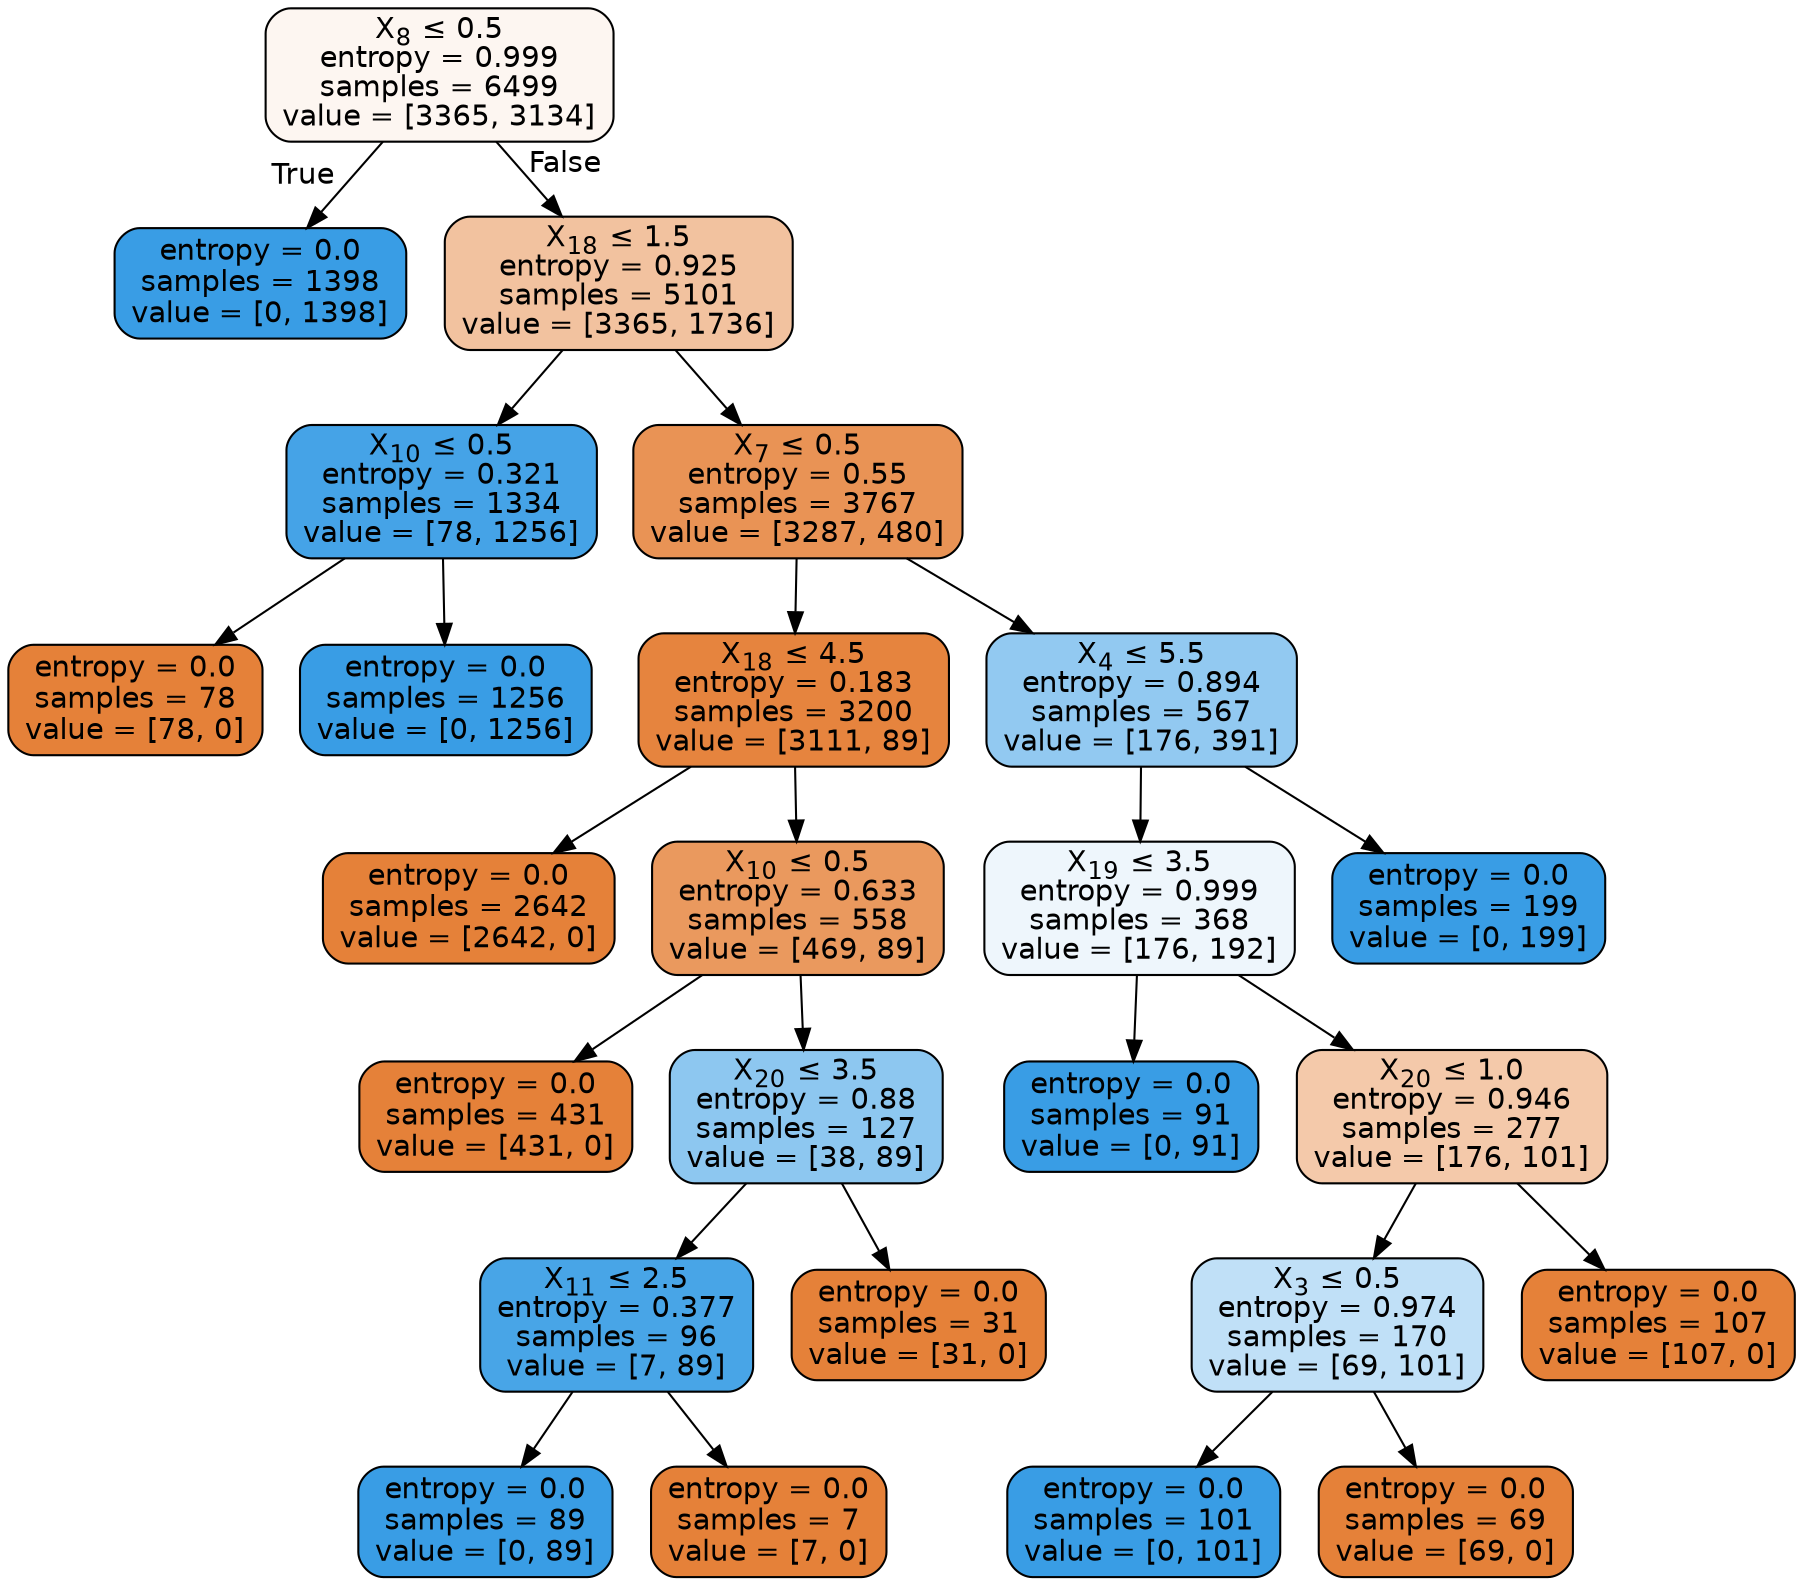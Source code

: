digraph Tree {
node [shape=box, style="filled, rounded", color="black", fontname=helvetica] ;
edge [fontname=helvetica] ;
0 [label=<X<SUB>8</SUB> &le; 0.5<br/>entropy = 0.999<br/>samples = 6499<br/>value = [3365, 3134]>, fillcolor="#e5813912"] ;
1 [label=<entropy = 0.0<br/>samples = 1398<br/>value = [0, 1398]>, fillcolor="#399de5ff"] ;
0 -> 1 [labeldistance=2.5, labelangle=45, headlabel="True"] ;
2 [label=<X<SUB>18</SUB> &le; 1.5<br/>entropy = 0.925<br/>samples = 5101<br/>value = [3365, 1736]>, fillcolor="#e581397b"] ;
0 -> 2 [labeldistance=2.5, labelangle=-45, headlabel="False"] ;
3 [label=<X<SUB>10</SUB> &le; 0.5<br/>entropy = 0.321<br/>samples = 1334<br/>value = [78, 1256]>, fillcolor="#399de5ef"] ;
2 -> 3 ;
4 [label=<entropy = 0.0<br/>samples = 78<br/>value = [78, 0]>, fillcolor="#e58139ff"] ;
3 -> 4 ;
5 [label=<entropy = 0.0<br/>samples = 1256<br/>value = [0, 1256]>, fillcolor="#399de5ff"] ;
3 -> 5 ;
6 [label=<X<SUB>7</SUB> &le; 0.5<br/>entropy = 0.55<br/>samples = 3767<br/>value = [3287, 480]>, fillcolor="#e58139da"] ;
2 -> 6 ;
7 [label=<X<SUB>18</SUB> &le; 4.5<br/>entropy = 0.183<br/>samples = 3200<br/>value = [3111, 89]>, fillcolor="#e58139f8"] ;
6 -> 7 ;
8 [label=<entropy = 0.0<br/>samples = 2642<br/>value = [2642, 0]>, fillcolor="#e58139ff"] ;
7 -> 8 ;
9 [label=<X<SUB>10</SUB> &le; 0.5<br/>entropy = 0.633<br/>samples = 558<br/>value = [469, 89]>, fillcolor="#e58139cf"] ;
7 -> 9 ;
10 [label=<entropy = 0.0<br/>samples = 431<br/>value = [431, 0]>, fillcolor="#e58139ff"] ;
9 -> 10 ;
11 [label=<X<SUB>20</SUB> &le; 3.5<br/>entropy = 0.88<br/>samples = 127<br/>value = [38, 89]>, fillcolor="#399de592"] ;
9 -> 11 ;
12 [label=<X<SUB>11</SUB> &le; 2.5<br/>entropy = 0.377<br/>samples = 96<br/>value = [7, 89]>, fillcolor="#399de5eb"] ;
11 -> 12 ;
13 [label=<entropy = 0.0<br/>samples = 89<br/>value = [0, 89]>, fillcolor="#399de5ff"] ;
12 -> 13 ;
14 [label=<entropy = 0.0<br/>samples = 7<br/>value = [7, 0]>, fillcolor="#e58139ff"] ;
12 -> 14 ;
15 [label=<entropy = 0.0<br/>samples = 31<br/>value = [31, 0]>, fillcolor="#e58139ff"] ;
11 -> 15 ;
16 [label=<X<SUB>4</SUB> &le; 5.5<br/>entropy = 0.894<br/>samples = 567<br/>value = [176, 391]>, fillcolor="#399de58c"] ;
6 -> 16 ;
17 [label=<X<SUB>19</SUB> &le; 3.5<br/>entropy = 0.999<br/>samples = 368<br/>value = [176, 192]>, fillcolor="#399de515"] ;
16 -> 17 ;
18 [label=<entropy = 0.0<br/>samples = 91<br/>value = [0, 91]>, fillcolor="#399de5ff"] ;
17 -> 18 ;
19 [label=<X<SUB>20</SUB> &le; 1.0<br/>entropy = 0.946<br/>samples = 277<br/>value = [176, 101]>, fillcolor="#e581396d"] ;
17 -> 19 ;
20 [label=<X<SUB>3</SUB> &le; 0.5<br/>entropy = 0.974<br/>samples = 170<br/>value = [69, 101]>, fillcolor="#399de551"] ;
19 -> 20 ;
21 [label=<entropy = 0.0<br/>samples = 101<br/>value = [0, 101]>, fillcolor="#399de5ff"] ;
20 -> 21 ;
22 [label=<entropy = 0.0<br/>samples = 69<br/>value = [69, 0]>, fillcolor="#e58139ff"] ;
20 -> 22 ;
23 [label=<entropy = 0.0<br/>samples = 107<br/>value = [107, 0]>, fillcolor="#e58139ff"] ;
19 -> 23 ;
24 [label=<entropy = 0.0<br/>samples = 199<br/>value = [0, 199]>, fillcolor="#399de5ff"] ;
16 -> 24 ;
}